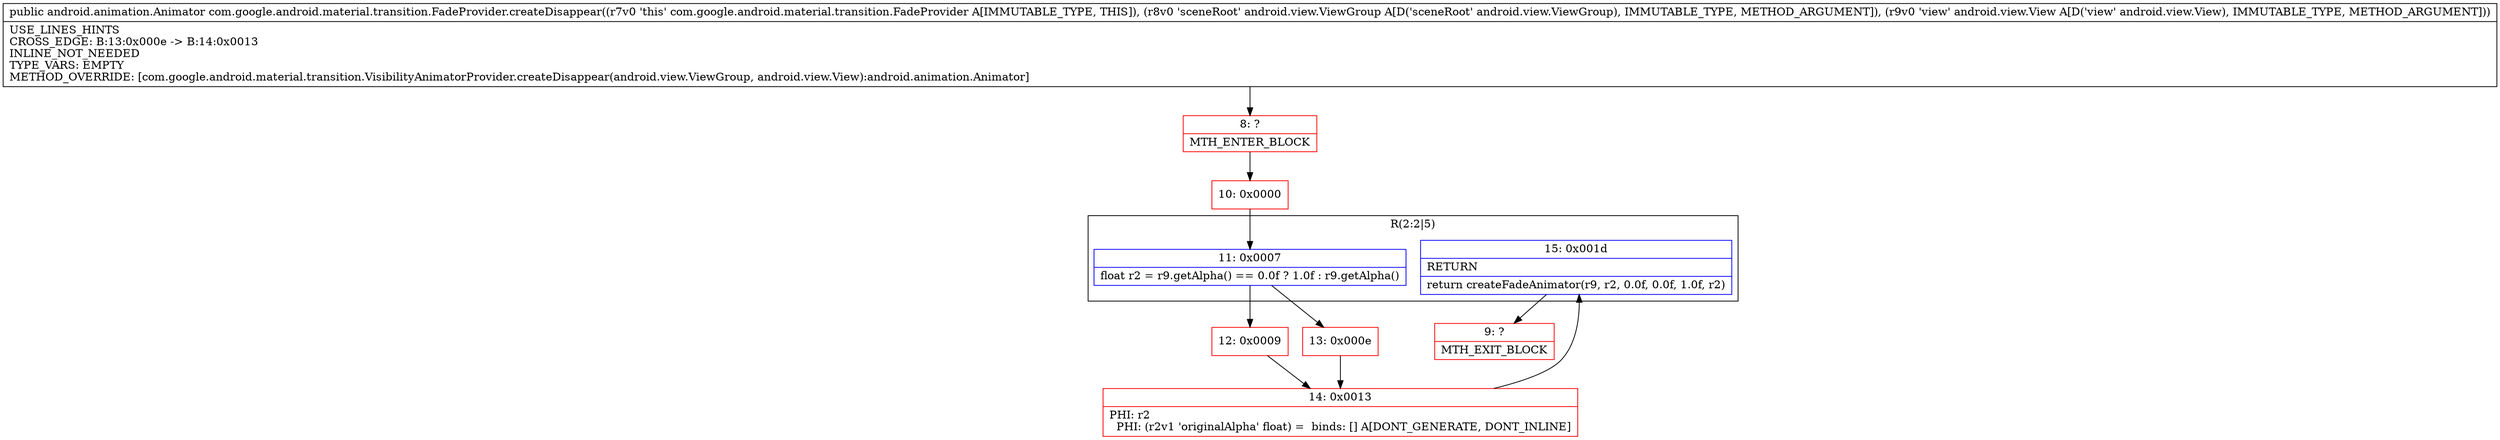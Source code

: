 digraph "CFG forcom.google.android.material.transition.FadeProvider.createDisappear(Landroid\/view\/ViewGroup;Landroid\/view\/View;)Landroid\/animation\/Animator;" {
subgraph cluster_Region_662030870 {
label = "R(2:2|5)";
node [shape=record,color=blue];
Node_11 [shape=record,label="{11\:\ 0x0007|float r2 = r9.getAlpha() == 0.0f ? 1.0f : r9.getAlpha()\l}"];
Node_15 [shape=record,label="{15\:\ 0x001d|RETURN\l|return createFadeAnimator(r9, r2, 0.0f, 0.0f, 1.0f, r2)\l}"];
}
Node_8 [shape=record,color=red,label="{8\:\ ?|MTH_ENTER_BLOCK\l}"];
Node_10 [shape=record,color=red,label="{10\:\ 0x0000}"];
Node_12 [shape=record,color=red,label="{12\:\ 0x0009}"];
Node_14 [shape=record,color=red,label="{14\:\ 0x0013|PHI: r2 \l  PHI: (r2v1 'originalAlpha' float) =  binds: [] A[DONT_GENERATE, DONT_INLINE]\l}"];
Node_9 [shape=record,color=red,label="{9\:\ ?|MTH_EXIT_BLOCK\l}"];
Node_13 [shape=record,color=red,label="{13\:\ 0x000e}"];
MethodNode[shape=record,label="{public android.animation.Animator com.google.android.material.transition.FadeProvider.createDisappear((r7v0 'this' com.google.android.material.transition.FadeProvider A[IMMUTABLE_TYPE, THIS]), (r8v0 'sceneRoot' android.view.ViewGroup A[D('sceneRoot' android.view.ViewGroup), IMMUTABLE_TYPE, METHOD_ARGUMENT]), (r9v0 'view' android.view.View A[D('view' android.view.View), IMMUTABLE_TYPE, METHOD_ARGUMENT]))  | USE_LINES_HINTS\lCROSS_EDGE: B:13:0x000e \-\> B:14:0x0013\lINLINE_NOT_NEEDED\lTYPE_VARS: EMPTY\lMETHOD_OVERRIDE: [com.google.android.material.transition.VisibilityAnimatorProvider.createDisappear(android.view.ViewGroup, android.view.View):android.animation.Animator]\l}"];
MethodNode -> Node_8;Node_11 -> Node_12;
Node_11 -> Node_13;
Node_15 -> Node_9;
Node_8 -> Node_10;
Node_10 -> Node_11;
Node_12 -> Node_14;
Node_14 -> Node_15;
Node_13 -> Node_14;
}

